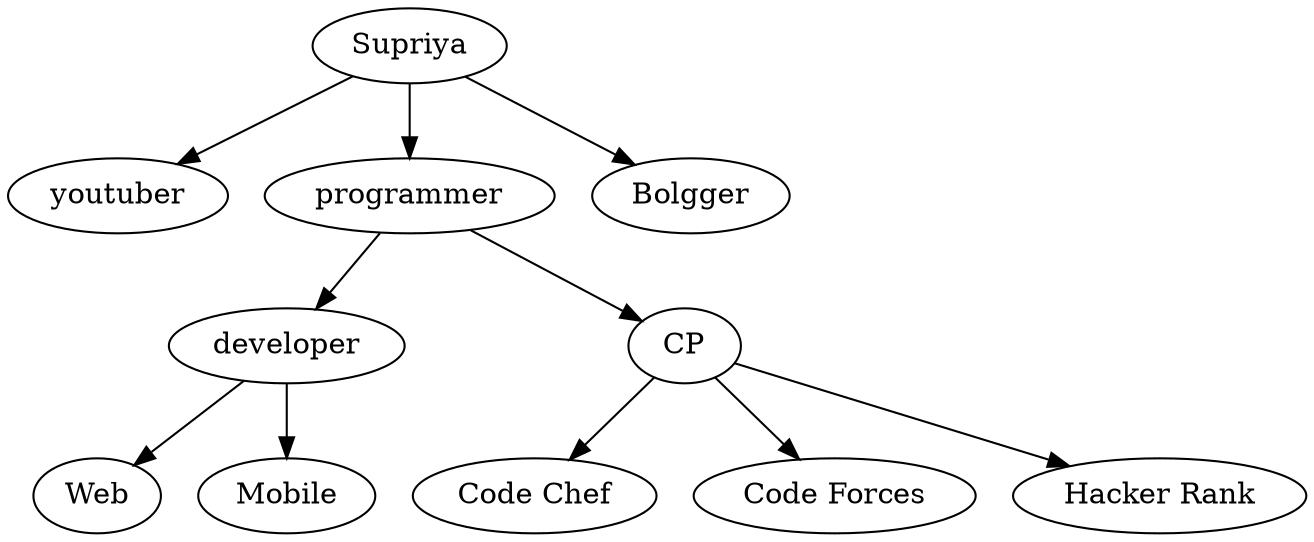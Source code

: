 digraph trail{
	Supriya -> youtuber
	Supriya -> programmer
	programmer -> developer
	programmer -> CP
	CP -> "Code Chef"
	CP -> "Code Forces"
	CP -> "Hacker Rank"
	developer -> Web
	developer -> Mobile
	Supriya -> Bolgger
}
